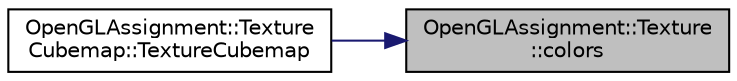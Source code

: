 digraph "OpenGLAssignment::Texture::colors"
{
 // LATEX_PDF_SIZE
  edge [fontname="Helvetica",fontsize="10",labelfontname="Helvetica",labelfontsize="10"];
  node [fontname="Helvetica",fontsize="10",shape=record];
  rankdir="RL";
  Node1 [label="OpenGLAssignment::Texture\l::colors",height=0.2,width=0.4,color="black", fillcolor="grey75", style="filled", fontcolor="black",tooltip="Gets a pointer to the first element in the texture buffer."];
  Node1 -> Node2 [dir="back",color="midnightblue",fontsize="10",style="solid",fontname="Helvetica"];
  Node2 [label="OpenGLAssignment::Texture\lCubemap::TextureCubemap",height=0.2,width=0.4,color="black", fillcolor="white", style="filled",URL="$class_open_g_l_assignment_1_1_texture_cubemap.html#a14dfb410148a9042c116ec121c3caefd",tooltip="Creates an instance."];
}
